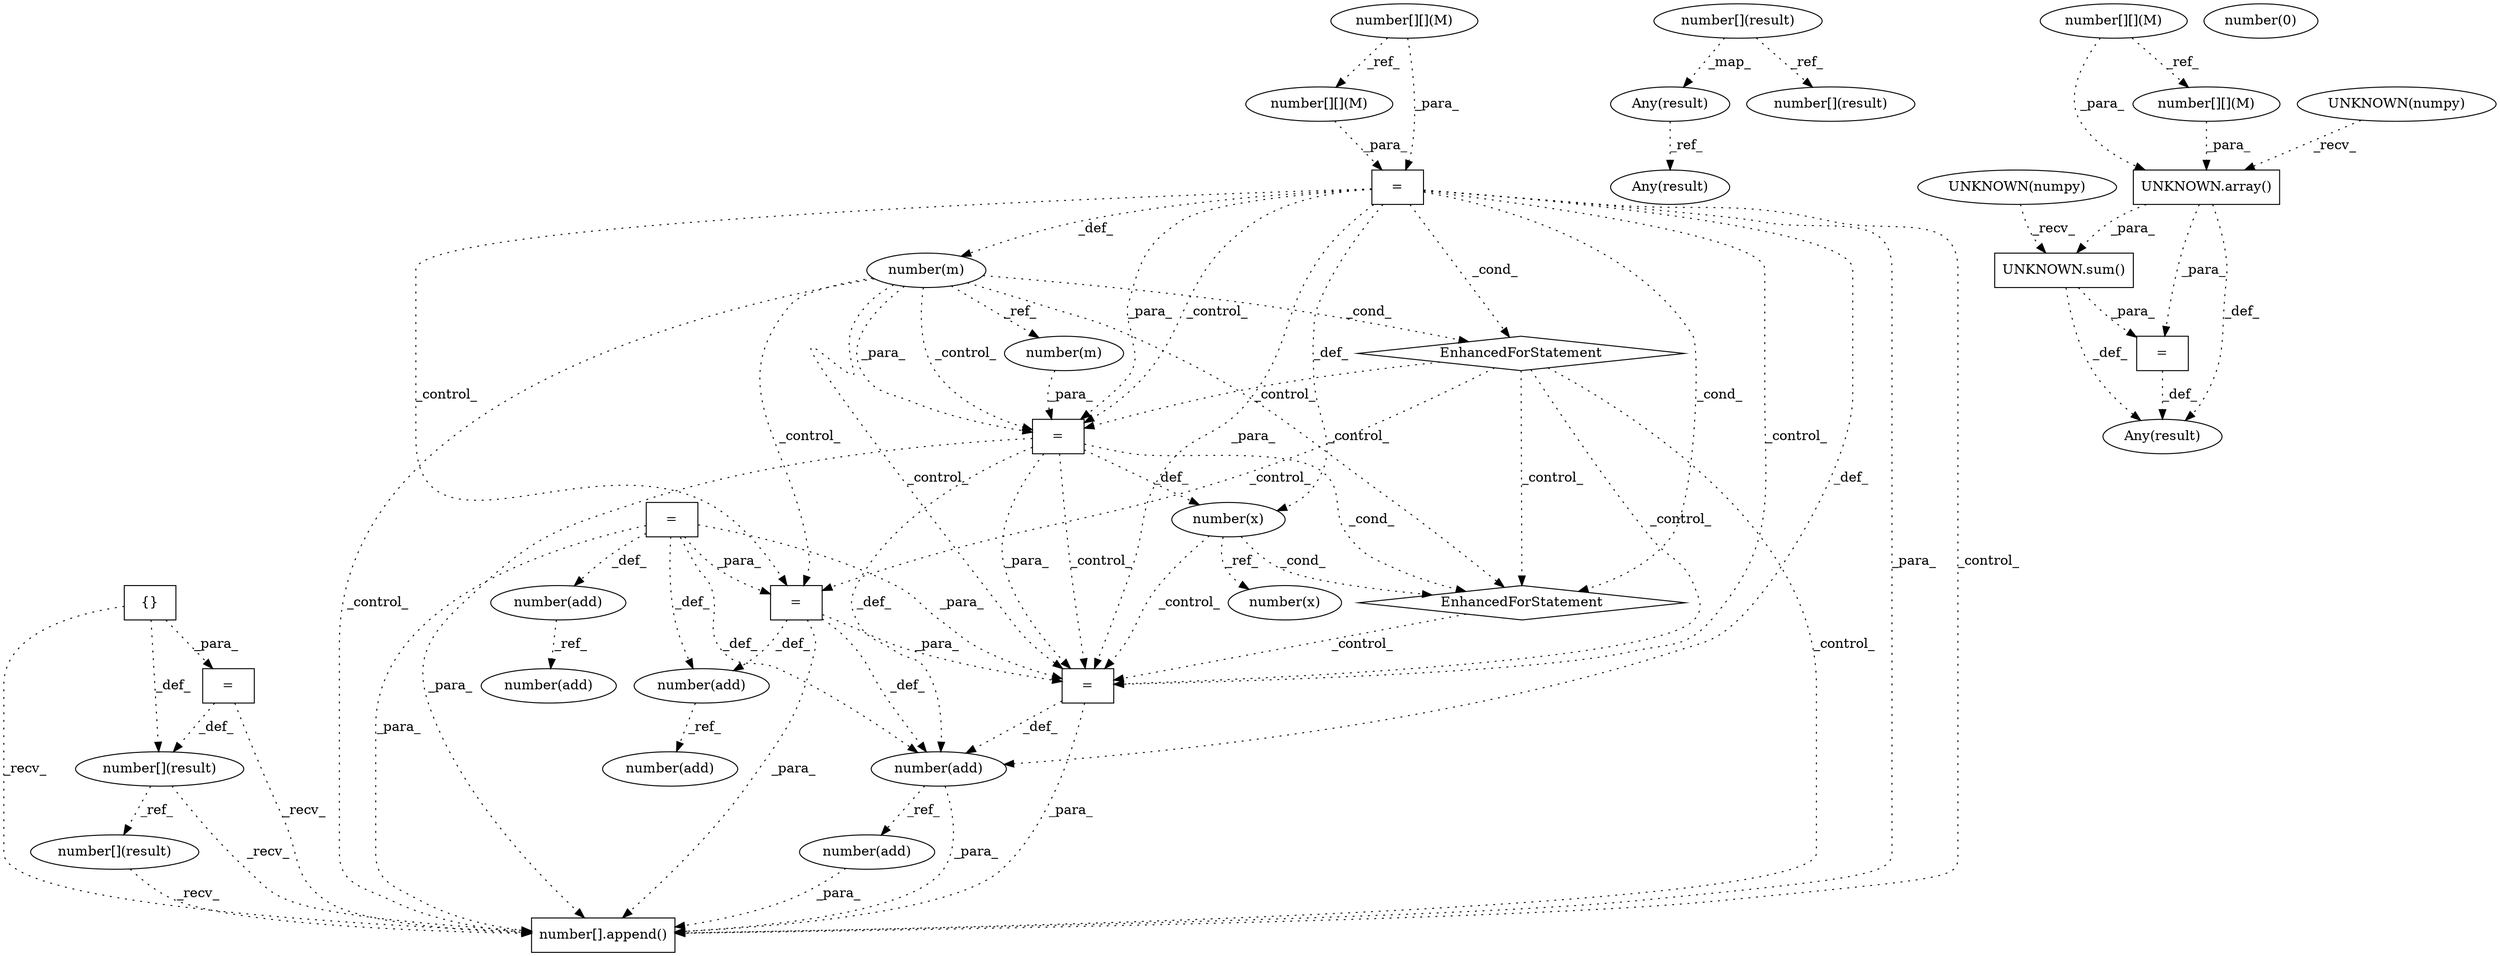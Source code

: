 digraph G {
1 [label="{}" shape=box]
2 [label="number(add)" shape=ellipse]
3 [label="number[][](M)" shape=ellipse]
4 [label="number(add)" shape=ellipse]
5 [label="number[](result)" shape=ellipse]
6 [label="number(m)" shape=ellipse]
7 [label="Any(result)" shape=ellipse]
8 [label="Any(result)" shape=ellipse]
9 [label="number[][](M)" shape=ellipse]
10 [label="UNKNOWN.array()" shape=box]
11 [label="=" shape=box]
12 [label="UNKNOWN.sum()" shape=box]
13 [label="UNKNOWN(numpy)" shape=ellipse]
14 [label="number(0)" shape=ellipse]
15 [label="number(m)" shape=ellipse]
16 [label="number(x)" shape=ellipse]
17 [label="=" shape=box]
18 [label="number(add)" shape=ellipse]
19 [label="=" shape=box]
20 [label="=" shape=box]
21 [label="EnhancedForStatement" shape=diamond]
22 [label="number[](result)" shape=ellipse]
23 [label="number(add)" shape=ellipse]
24 [label="number[](result)" shape=ellipse]
25 [label="Any(result)" shape=ellipse]
26 [label="number(add)" shape=ellipse]
27 [label="number[][](M)" shape=ellipse]
28 [label="number(x)" shape=ellipse]
29 [label="number(add)" shape=ellipse]
30 [label="=" shape=box]
31 [label="number[].append()" shape=box]
32 [label="number[](result)" shape=ellipse]
33 [label="number[][](M)" shape=ellipse]
34 [label="UNKNOWN(numpy)" shape=ellipse]
35 [label="EnhancedForStatement" shape=diamond]
36 [label="=" shape=box]
37 [label="=" shape=box]
19 -> 2 [label="_def_" style=dotted];
33 -> 3 [label="_ref_" style=dotted];
23 -> 4 [label="_ref_" style=dotted];
11 -> 6 [label="_def_" style=dotted];
17 -> 7 [label="_def_" style=dotted];
12 -> 7 [label="_def_" style=dotted];
10 -> 7 [label="_def_" style=dotted];
5 -> 8 [label="_map_" style=dotted];
34 -> 10 [label="_recv_" style=dotted];
27 -> 10 [label="_para_" style=dotted];
9 -> 10 [label="_para_" style=dotted];
3 -> 11 [label="_para_" style=dotted];
33 -> 11 [label="_para_" style=dotted];
13 -> 12 [label="_recv_" style=dotted];
10 -> 12 [label="_para_" style=dotted];
6 -> 15 [label="_ref_" style=dotted];
28 -> 16 [label="_ref_" style=dotted];
12 -> 17 [label="_para_" style=dotted];
10 -> 17 [label="_para_" style=dotted];
30 -> 18 [label="_def_" style=dotted];
36 -> 18 [label="_def_" style=dotted];
11 -> 18 [label="_def_" style=dotted];
20 -> 18 [label="_def_" style=dotted];
19 -> 18 [label="_def_" style=dotted];
21 -> 20 [label="_control_" style=dotted];
19 -> 20 [label="_para_" style=dotted];
6 -> 20 [label="_control_" style=dotted];
11 -> 20 [label="_control_" style=dotted];
6 -> 21 [label="_cond_" style=dotted];
11 -> 21 [label="_cond_" style=dotted];
32 -> 22 [label="_ref_" style=dotted];
20 -> 23 [label="_def_" style=dotted];
19 -> 23 [label="_def_" style=dotted];
5 -> 24 [label="_ref_" style=dotted];
8 -> 25 [label="_ref_" style=dotted];
2 -> 26 [label="_ref_" style=dotted];
9 -> 27 [label="_ref_" style=dotted];
36 -> 28 [label="_def_" style=dotted];
11 -> 28 [label="_def_" style=dotted];
18 -> 29 [label="_ref_" style=dotted];
35 -> 30 [label="_control_" style=dotted];
36 -> 30 [label="_para_" style=dotted];
11 -> 30 [label="_para_" style=dotted];
20 -> 30 [label="_para_" style=dotted];
19 -> 30 [label="_para_" style=dotted];
21 -> 30 [label="_control_" style=dotted];
28 -> 30 [label="_control_" style=dotted];
36 -> 30 [label="_control_" style=dotted];
11 -> 30 [label="_control_" style=dotted];
6 -> 30 [label="_control_" style=dotted];
21 -> 31 [label="_control_" style=dotted];
22 -> 31 [label="_recv_" style=dotted];
29 -> 31 [label="_para_" style=dotted];
32 -> 31 [label="_recv_" style=dotted];
37 -> 31 [label="_recv_" style=dotted];
1 -> 31 [label="_recv_" style=dotted];
18 -> 31 [label="_para_" style=dotted];
30 -> 31 [label="_para_" style=dotted];
36 -> 31 [label="_para_" style=dotted];
11 -> 31 [label="_para_" style=dotted];
20 -> 31 [label="_para_" style=dotted];
19 -> 31 [label="_para_" style=dotted];
6 -> 31 [label="_control_" style=dotted];
11 -> 31 [label="_control_" style=dotted];
37 -> 32 [label="_def_" style=dotted];
1 -> 32 [label="_def_" style=dotted];
21 -> 35 [label="_control_" style=dotted];
28 -> 35 [label="_cond_" style=dotted];
36 -> 35 [label="_cond_" style=dotted];
11 -> 35 [label="_cond_" style=dotted];
6 -> 35 [label="_control_" style=dotted];
21 -> 36 [label="_control_" style=dotted];
15 -> 36 [label="_para_" style=dotted];
6 -> 36 [label="_para_" style=dotted];
11 -> 36 [label="_para_" style=dotted];
6 -> 36 [label="_control_" style=dotted];
11 -> 36 [label="_control_" style=dotted];
1 -> 37 [label="_para_" style=dotted];
}
